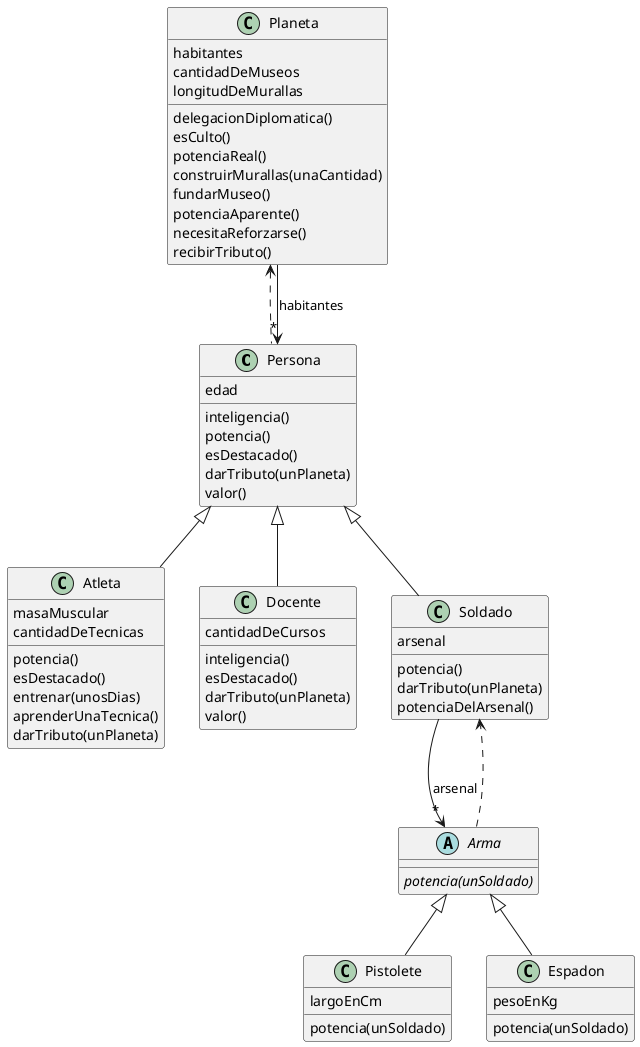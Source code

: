 @startuml
class Persona {
	edad
	
	inteligencia()
	potencia()
	esDestacado()
	darTributo(unPlaneta)
    valor()
}

Persona .up.> Planeta

class Atleta extends Persona {
	masaMuscular
	cantidadDeTecnicas
	
	potencia()
	esDestacado()
	entrenar(unosDias)
	aprenderUnaTecnica()
	darTributo(unPlaneta)
}
	
class Docente extends Persona {
	cantidadDeCursos
	 
	inteligencia()
	esDestacado()
	darTributo(unPlaneta)
    valor()
}

class Soldado extends Persona {
	arsenal
	potencia()
	darTributo(unPlaneta)
	potenciaDelArsenal()
}

abstract class Arma {
	{abstract}potencia(unSoldado)
}

class Pistolete extends Arma {
	largoEnCm
	potencia(unSoldado)
}

class Espadon extends Arma {
	pesoEnKg
	potencia(unSoldado)
}

Soldado -->"*" Arma : arsenal
Arma ..> Soldado


class Planeta {
	habitantes
	cantidadDeMuseos
	longitudDeMurallas
	
	delegacionDiplomatica()
	esCulto()
	potenciaReal()
	construirMurallas(unaCantidad)
	fundarMuseo()
	potenciaAparente()
	necesitaReforzarse()
	recibirTributo()
}

Planeta -->"*"Persona : habitantes

@enduml